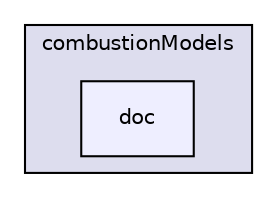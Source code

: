 digraph "src/combustionModels/doc" {
  bgcolor=transparent;
  compound=true
  node [ fontsize="10", fontname="Helvetica"];
  edge [ labelfontsize="10", labelfontname="Helvetica"];
  subgraph clusterdir_a28bb8a003fe9b05e061f79ecbbcb476 {
    graph [ bgcolor="#ddddee", pencolor="black", label="combustionModels" fontname="Helvetica", fontsize="10", URL="dir_a28bb8a003fe9b05e061f79ecbbcb476.html"]
  dir_bfccf23583ae8e8081b26d546c7f4755 [shape=box, label="doc", style="filled", fillcolor="#eeeeff", pencolor="black", URL="dir_bfccf23583ae8e8081b26d546c7f4755.html"];
  }
}
